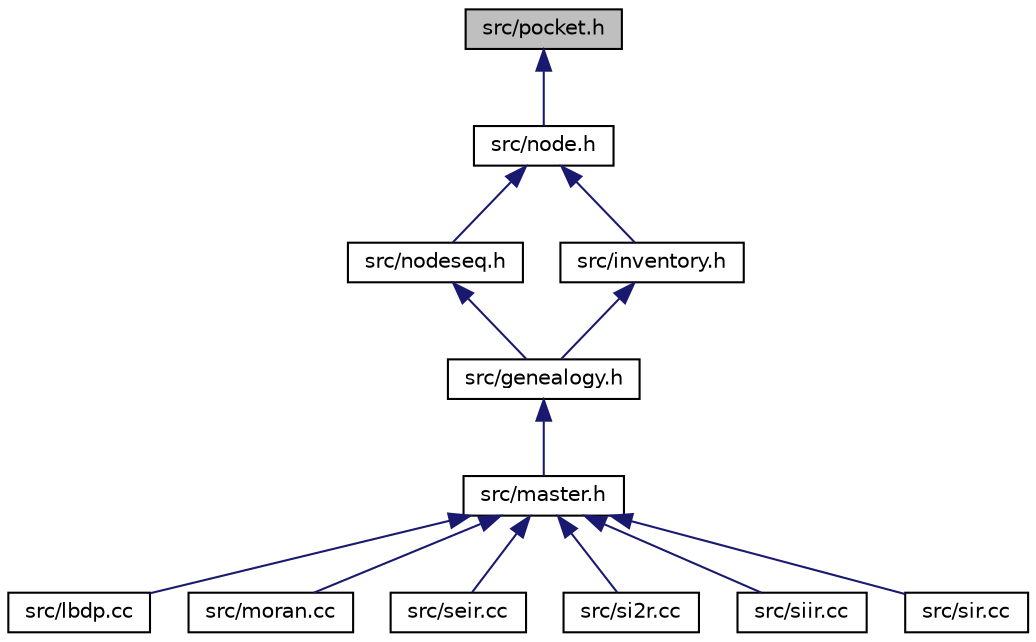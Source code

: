 digraph "src/pocket.h"
{
 // LATEX_PDF_SIZE
  edge [fontname="Helvetica",fontsize="10",labelfontname="Helvetica",labelfontsize="10"];
  node [fontname="Helvetica",fontsize="10",shape=record];
  Node1 [label="src/pocket.h",height=0.2,width=0.4,color="black", fillcolor="grey75", style="filled", fontcolor="black",tooltip=" "];
  Node1 -> Node2 [dir="back",color="midnightblue",fontsize="10",style="solid",fontname="Helvetica"];
  Node2 [label="src/node.h",height=0.2,width=0.4,color="black", fillcolor="white", style="filled",URL="$node_8h.html",tooltip=" "];
  Node2 -> Node3 [dir="back",color="midnightblue",fontsize="10",style="solid",fontname="Helvetica"];
  Node3 [label="src/nodeseq.h",height=0.2,width=0.4,color="black", fillcolor="white", style="filled",URL="$nodeseq_8h.html",tooltip=" "];
  Node3 -> Node4 [dir="back",color="midnightblue",fontsize="10",style="solid",fontname="Helvetica"];
  Node4 [label="src/genealogy.h",height=0.2,width=0.4,color="black", fillcolor="white", style="filled",URL="$genealogy_8h.html",tooltip=" "];
  Node4 -> Node5 [dir="back",color="midnightblue",fontsize="10",style="solid",fontname="Helvetica"];
  Node5 [label="src/master.h",height=0.2,width=0.4,color="black", fillcolor="white", style="filled",URL="$master_8h.html",tooltip=" "];
  Node5 -> Node6 [dir="back",color="midnightblue",fontsize="10",style="solid",fontname="Helvetica"];
  Node6 [label="src/lbdp.cc",height=0.2,width=0.4,color="black", fillcolor="white", style="filled",URL="$lbdp_8cc.html",tooltip=" "];
  Node5 -> Node7 [dir="back",color="midnightblue",fontsize="10",style="solid",fontname="Helvetica"];
  Node7 [label="src/moran.cc",height=0.2,width=0.4,color="black", fillcolor="white", style="filled",URL="$moran_8cc.html",tooltip=" "];
  Node5 -> Node8 [dir="back",color="midnightblue",fontsize="10",style="solid",fontname="Helvetica"];
  Node8 [label="src/seir.cc",height=0.2,width=0.4,color="black", fillcolor="white", style="filled",URL="$seir_8cc.html",tooltip=" "];
  Node5 -> Node9 [dir="back",color="midnightblue",fontsize="10",style="solid",fontname="Helvetica"];
  Node9 [label="src/si2r.cc",height=0.2,width=0.4,color="black", fillcolor="white", style="filled",URL="$si2r_8cc.html",tooltip=" "];
  Node5 -> Node10 [dir="back",color="midnightblue",fontsize="10",style="solid",fontname="Helvetica"];
  Node10 [label="src/siir.cc",height=0.2,width=0.4,color="black", fillcolor="white", style="filled",URL="$siir_8cc.html",tooltip=" "];
  Node5 -> Node11 [dir="back",color="midnightblue",fontsize="10",style="solid",fontname="Helvetica"];
  Node11 [label="src/sir.cc",height=0.2,width=0.4,color="black", fillcolor="white", style="filled",URL="$sir_8cc.html",tooltip=" "];
  Node2 -> Node12 [dir="back",color="midnightblue",fontsize="10",style="solid",fontname="Helvetica"];
  Node12 [label="src/inventory.h",height=0.2,width=0.4,color="black", fillcolor="white", style="filled",URL="$inventory_8h.html",tooltip=" "];
  Node12 -> Node4 [dir="back",color="midnightblue",fontsize="10",style="solid",fontname="Helvetica"];
}
